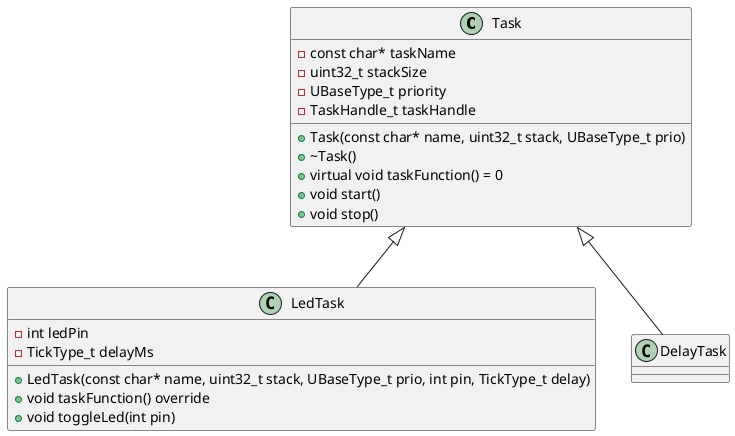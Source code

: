 @startuml
class Task {
    - const char* taskName
    - uint32_t stackSize
    - UBaseType_t priority
    - TaskHandle_t taskHandle
    + Task(const char* name, uint32_t stack, UBaseType_t prio)
    + ~Task()
    + virtual void taskFunction() = 0
    + void start()
    + void stop()
}

class LedTask {
    - int ledPin
    - TickType_t delayMs
    + LedTask(const char* name, uint32_t stack, UBaseType_t prio, int pin, TickType_t delay)
    + void taskFunction() override
    + void toggleLed(int pin)
}


Task <|-- LedTask
Task <|-- DelayTask

@enduml

